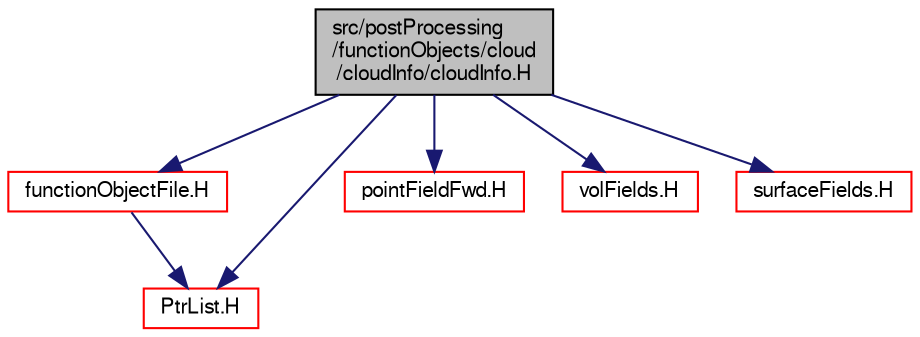 digraph "src/postProcessing/functionObjects/cloud/cloudInfo/cloudInfo.H"
{
  bgcolor="transparent";
  edge [fontname="FreeSans",fontsize="10",labelfontname="FreeSans",labelfontsize="10"];
  node [fontname="FreeSans",fontsize="10",shape=record];
  Node0 [label="src/postProcessing\l/functionObjects/cloud\l/cloudInfo/cloudInfo.H",height=0.2,width=0.4,color="black", fillcolor="grey75", style="filled", fontcolor="black"];
  Node0 -> Node1 [color="midnightblue",fontsize="10",style="solid",fontname="FreeSans"];
  Node1 [label="functionObjectFile.H",height=0.2,width=0.4,color="red",URL="$a08954.html"];
  Node1 -> Node77 [color="midnightblue",fontsize="10",style="solid",fontname="FreeSans"];
  Node77 [label="PtrList.H",height=0.2,width=0.4,color="red",URL="$a08717.html"];
  Node0 -> Node77 [color="midnightblue",fontsize="10",style="solid",fontname="FreeSans"];
  Node0 -> Node89 [color="midnightblue",fontsize="10",style="solid",fontname="FreeSans"];
  Node89 [label="pointFieldFwd.H",height=0.2,width=0.4,color="red",URL="$a12065.html"];
  Node0 -> Node112 [color="midnightblue",fontsize="10",style="solid",fontname="FreeSans"];
  Node112 [label="volFields.H",height=0.2,width=0.4,color="red",URL="$a02750.html"];
  Node0 -> Node304 [color="midnightblue",fontsize="10",style="solid",fontname="FreeSans"];
  Node304 [label="surfaceFields.H",height=0.2,width=0.4,color="red",URL="$a02735.html",tooltip="Foam::surfaceFields. "];
}
